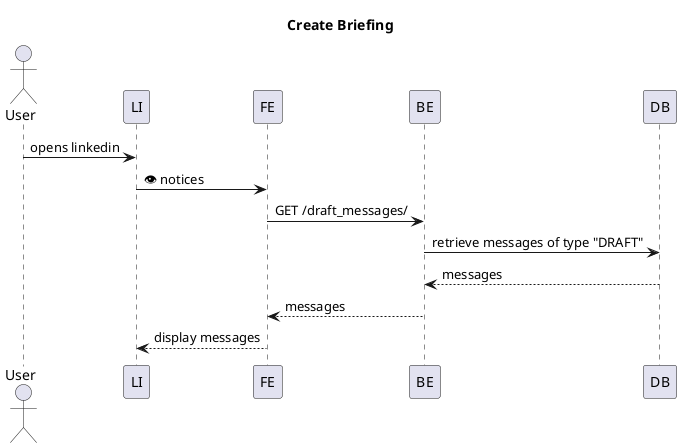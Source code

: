 @startuml
title Create Briefing

actor User
participant "LI" as LI
participant "FE" as FE
participant "BE" as BE
participant "DB" as DB

User -> LI: opens linkedin
LI -> FE: 👁️ notices
FE -> BE: GET /draft_messages/
BE -> DB: retrieve messages of type "DRAFT"
DB --> BE: messages
BE --> FE: messages
FE --> LI: display messages
@enduml
